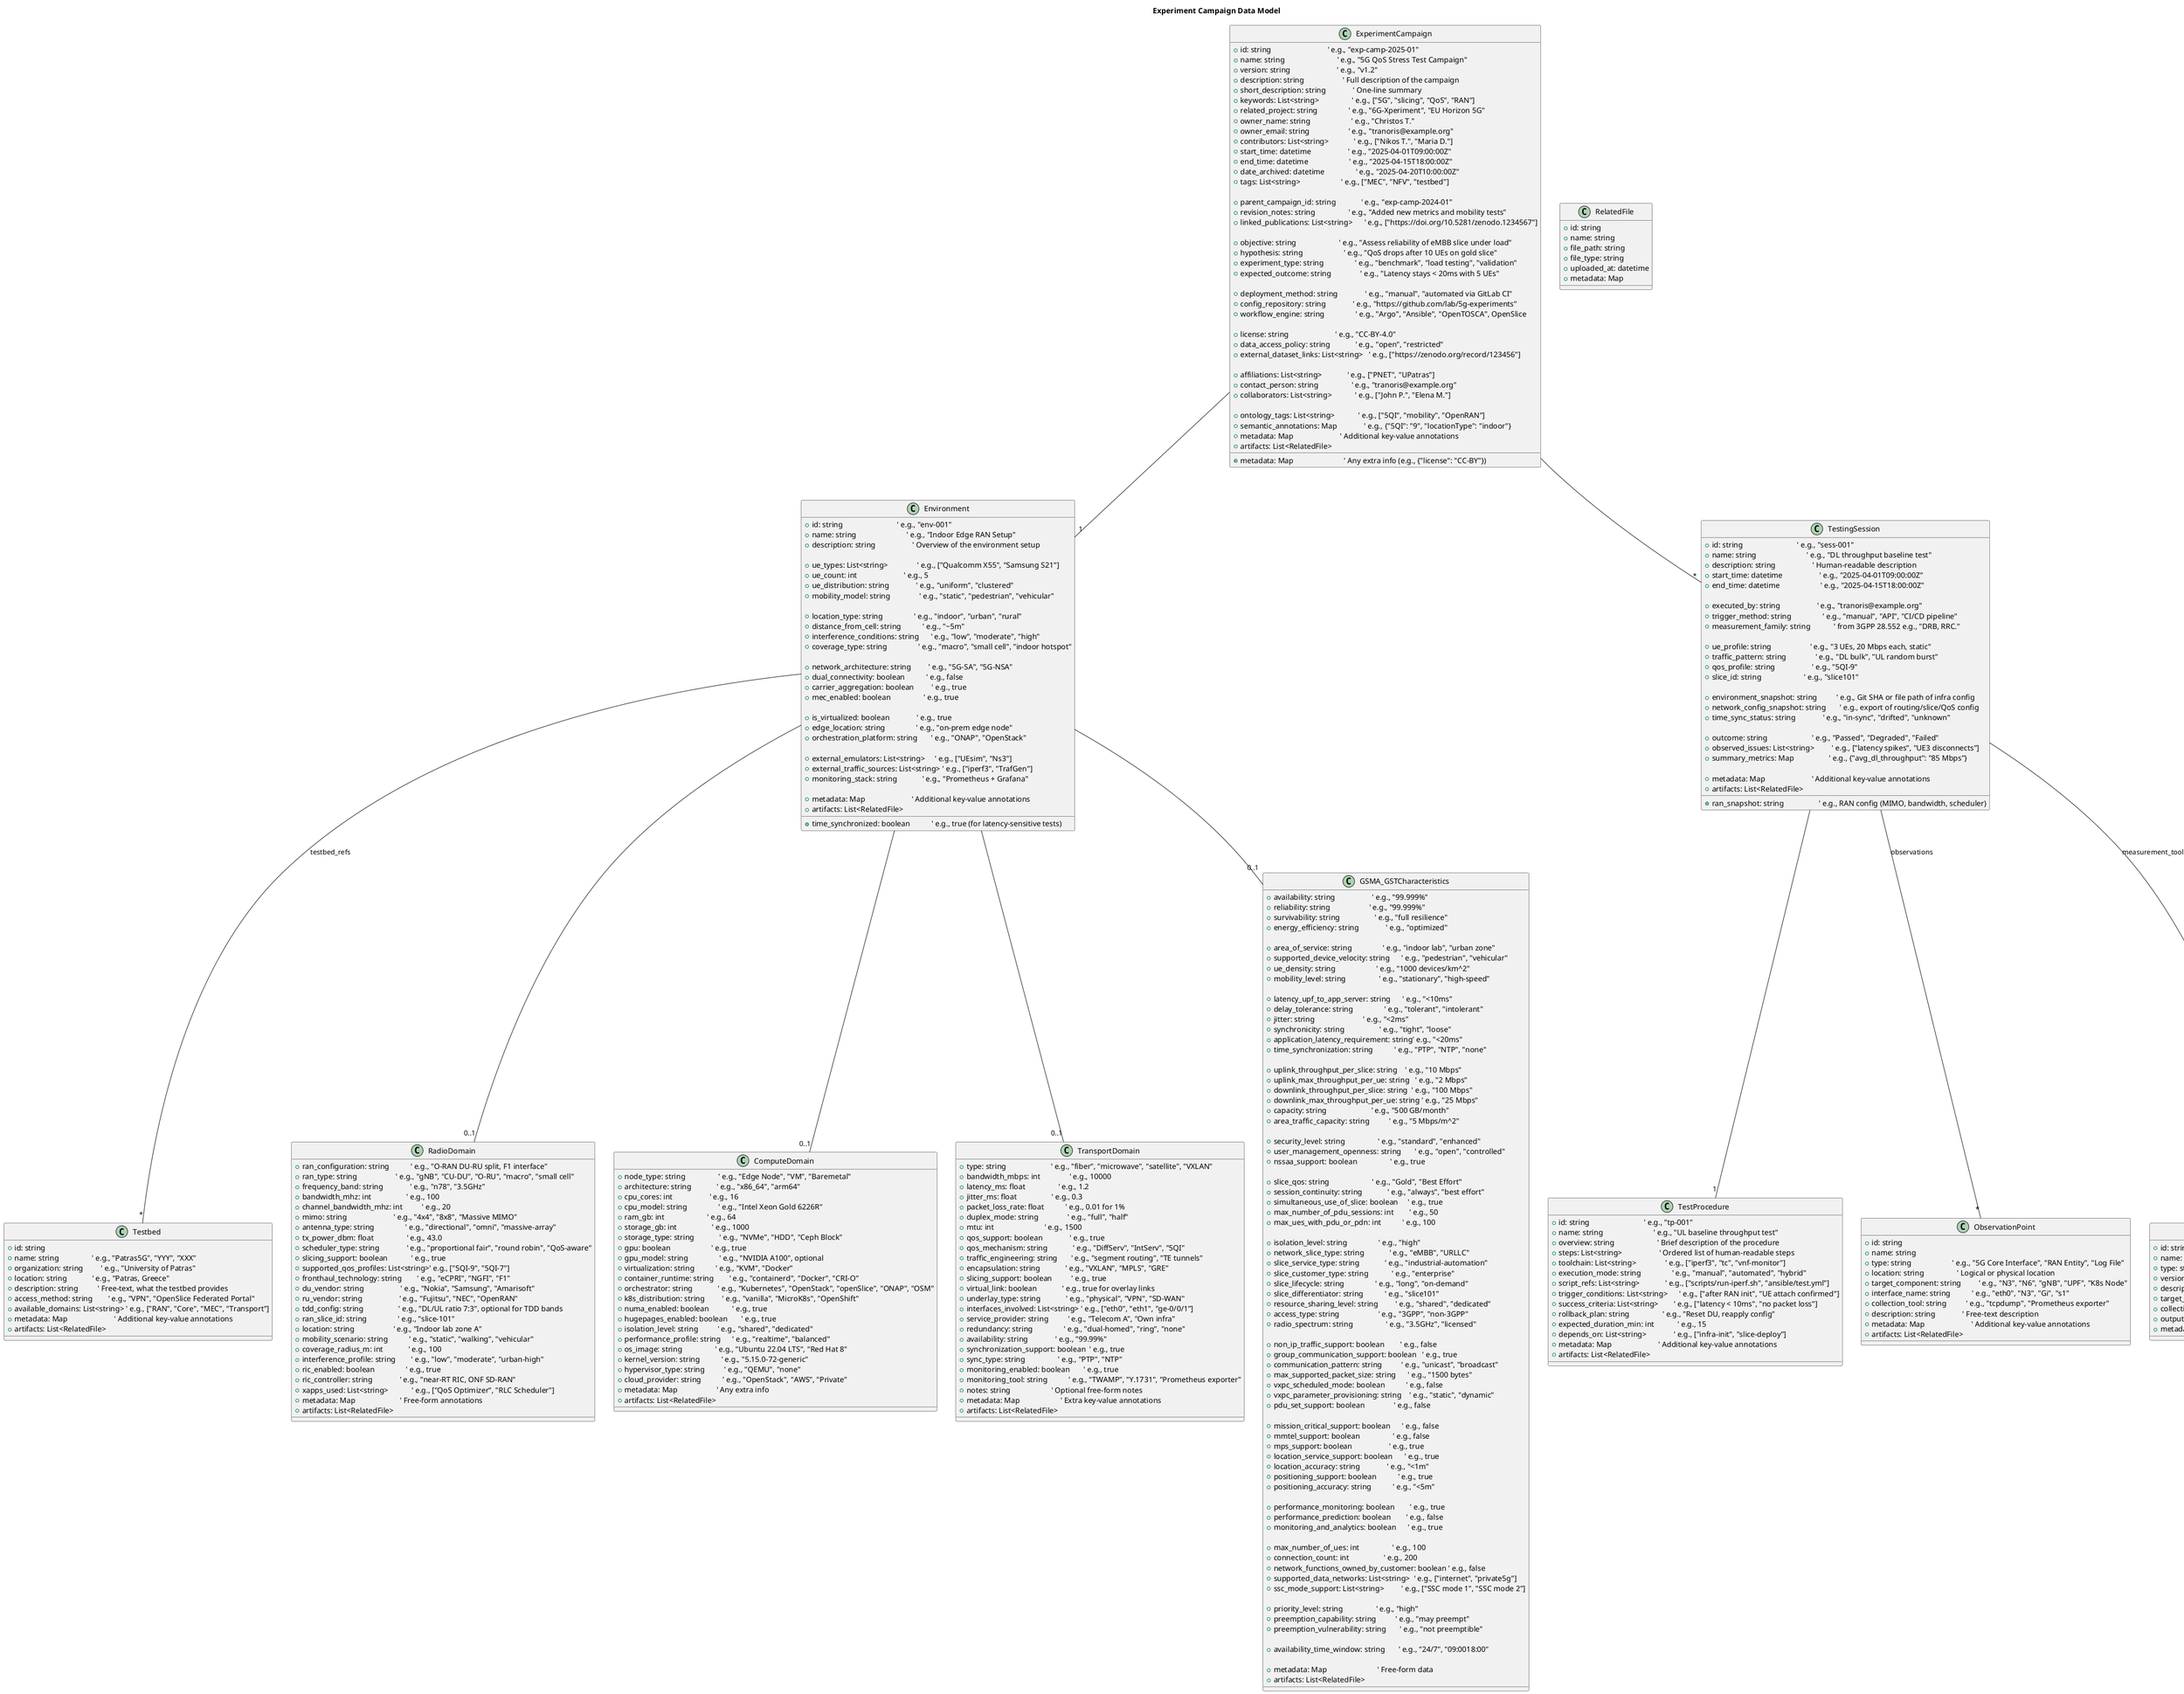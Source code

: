 '*************************************'
'UML Model of an Experiment Campaign Data Model
'Describes metadata related to properly storing and mamaging an experiement on top of 5G/network/cloud testbeds 
'
'Version: 0.1
'License: Apache 2.0
'
'Authors: 
'	Christos Tranoris, Univ. of Patras, GREECE
'
'
'
'*************************************'

@startuml
title Experiment Campaign Data Model


class ExperimentCampaign {
  +id: string                             ' e.g., "exp-camp-2025-01"
  +name: string                           ' e.g., "5G QoS Stress Test Campaign"
  +version: string                        ' e.g., "v1.2"
  +description: string                    ' Full description of the campaign
  +short_description: string              ' One-line summary
  +keywords: List<string>                 ' e.g., ["5G", "slicing", "QoS", "RAN"]
  +related_project: string                ' e.g., "6G-Xperiment", "EU Horizon 5G"
  +owner_name: string                     ' e.g., "Christos T."
  +owner_email: string                    ' e.g., "tranoris@example.org"
  +contributors: List<string>             ' e.g., ["Nikos T.", "Maria D."]
  +start_time: datetime                   ' e.g., "2025-04-01T09:00:00Z"
  +end_time: datetime                     ' e.g., "2025-04-15T18:00:00Z"
  +date_archived: datetime                ' e.g., "2025-04-20T10:00:00Z"
  +tags: List<string>                     ' e.g., ["MEC", "NFV", "testbed"]
  +metadata: Map                          ' Any extra info (e.g., {"license": "CC-BY"})

  '=== Versioning & Lineage ===
  +parent_campaign_id: string             ' e.g., "exp-camp-2024-01"
  +revision_notes: string                 ' e.g., "Added new metrics and mobility tests"
  +linked_publications: List<string>      ' e.g., ["https://doi.org/10.5281/zenodo.1234567"]

  '=== Design Metadata ===
  +objective: string                      ' e.g., "Assess reliability of eMBB slice under load"
  +hypothesis: string                     ' e.g., "QoS drops after 10 UEs on gold slice"
  +experiment_type: string                ' e.g., "benchmark", "load testing", "validation"
  +expected_outcome: string               ' e.g., "Latency stays < 20ms with 5 UEs"

  '=== Orchestration & Automation ===
  +deployment_method: string              ' e.g., "manual", "automated via GitLab CI"
  +config_repository: string              ' e.g., "https://github.com/lab/5g-experiments"
  +workflow_engine: string                ' e.g., "Argo", "Ansible", "OpenTOSCA", OpenSlice

  '=== Licensing & Data Sharing ===
  +license: string                        ' e.g., "CC-BY-4.0"
  +data_access_policy: string             ' e.g., "open", "restricted"
  +external_dataset_links: List<string>   ' e.g., ["https://zenodo.org/record/123456"]

  '=== Collaboration & Ownership ===
  +affiliations: List<string>             ' e.g., ["PNET", "UPatras"]
  +contact_person: string                 ' e.g., "tranoris@example.org"
  +collaborators: List<string>            ' e.g., ["John P.", "Elena M."]

  '=== Semantics & Interoperability ===
  +ontology_tags: List<string>            ' e.g., ["5QI", "mobility", "OpenRAN"]
  +semantic_annotations: Map              ' e.g., {"5QI": "9", "locationType": "indoor"}
  +metadata: Map                        ' Additional key-value annotations
  +artifacts: List<RelatedFile>
}


class Environment {
  +id: string                            ' e.g., "env-001"
  +name: string                          ' e.g., "Indoor Edge RAN Setup"
  +description: string                   ' Overview of the environment setup

  '=== UE Configuration ===
  +ue_types: List<string>               ' e.g., ["Qualcomm X55", "Samsung S21"]
  +ue_count: int                        ' e.g., 5
  +ue_distribution: string              ' e.g., "uniform", "clustered"
  +mobility_model: string               ' e.g., "static", "pedestrian", "vehicular"

  '=== Environmental Constraints ===
  +location_type: string                ' e.g., "indoor", "urban", "rural"
  +distance_from_cell: string           ' e.g., "~5m"
  +interference_conditions: string      ' e.g., "low", "moderate", "high"
  +coverage_type: string                ' e.g., "macro", "small cell", "indoor hotspot"

  '=== Network Modes & Features ===
  +network_architecture: string         ' e.g., "5G-SA", "5G-NSA"
  +dual_connectivity: boolean           ' e.g., false
  +carrier_aggregation: boolean         ' e.g., true
  +mec_enabled: boolean                 ' e.g., true

  '=== Experimentation Features ===
  +is_virtualized: boolean              ' e.g., true
  +edge_location: string                ' e.g., "on-prem edge node"
  +time_synchronized: boolean           ' e.g., true (for latency-sensitive tests)
  +orchestration_platform: string       ' e.g., "ONAP", "OpenStack"

  '=== External Systems ===
  +external_emulators: List<string>     ' e.g., ["UEsim", "Ns3"]
  +external_traffic_sources: List<string> ' e.g., ["iperf3", "TrafGen"]
  +monitoring_stack: string             ' e.g., "Prometheus + Grafana"

  +metadata: Map                        ' Additional key-value annotations
  +artifacts: List<RelatedFile>
}



class Testbed {
  +id: string
  +name: string                 ' e.g., "Patras5G", "YYY", "XXX"
  +organization: string         ' e.g., "University of Patras"
  +location: string             ' e.g., "Patras, Greece"
  +description: string          ' Free-text, what the testbed provides
  +access_method: string        ' e.g., "VPN", "OpenSlice Federated Portal"
  +available_domains: List<string> ' e.g., ["RAN", "Core", "MEC", "Transport"]
  +metadata: Map                        ' Additional key-value annotations
  +artifacts: List<RelatedFile>
}


class RadioDomain {
  +ran_configuration: string           ' e.g., "O-RAN DU-RU split, F1 interface"
  +ran_type: string                    ' e.g., "gNB", "CU-DU", "O-RU", "macro", "small cell"
  +frequency_band: string              ' e.g., "n78", "3.5GHz"
  +bandwidth_mhz: int                  ' e.g., 100
  +channel_bandwidth_mhz: int          ' e.g., 20
  +mimo: string                        ' e.g., "4x4", "8x8", "Massive MIMO"
  +antenna_type: string                ' e.g., "directional", "omni", "massive-array"
  +tx_power_dbm: float                 ' e.g., 43.0
  +scheduler_type: string              ' e.g., "proportional fair", "round robin", "QoS-aware"
  +slicing_support: boolean            ' e.g., true
  +supported_qos_profiles: List<string>' e.g., ["5QI-9", "5QI-7"]
  +fronthaul_technology: string        ' e.g., "eCPRI", "NGFI", "F1"
  +du_vendor: string                   ' e.g., "Nokia", "Samsung", "Amarisoft"
  +ru_vendor: string                   ' e.g., "Fujitsu", "NEC", "OpenRAN"
  +tdd_config: string                  ' e.g., "DL/UL ratio 7:3", optional for TDD bands
  +ran_slice_id: string                ' e.g., "slice-101"
  +location: string                    ' e.g., "Indoor lab zone A"
  +mobility_scenario: string           ' e.g., "static", "walking", "vehicular"
  +coverage_radius_m: int             ' e.g., 100
  +interference_profile: string        ' e.g., "low", "moderate", "urban-high"
  +ric_enabled: boolean                ' e.g., true
  +ric_controller: string              ' e.g., "near-RT RIC, ONF SD-RAN"
  +xapps_used: List<string>            ' e.g., ["QoS Optimizer", "RLC Scheduler"]
  +metadata: Map                       ' Free-form annotations
  +artifacts: List<RelatedFile>
}


class ComputeDomain {
  +node_type: string                 ' e.g., "Edge Node", "VM", "Baremetal"
  +architecture: string             ' e.g., "x86_64", "arm64"
  +cpu_cores: int                   ' e.g., 16
  +cpu_model: string                ' e.g., "Intel Xeon Gold 6226R"
  +ram_gb: int                      ' e.g., 64
  +storage_gb: int                  ' e.g., 1000
  +storage_type: string             ' e.g., "NVMe", "HDD", "Ceph Block"
  +gpu: boolean                     ' e.g., true
  +gpu_model: string                ' e.g., "NVIDIA A100", optional
  +virtualization: string           ' e.g., "KVM", "Docker"
  +container_runtime: string        ' e.g., "containerd", "Docker", "CRI-O"
  +orchestrator: string             ' e.g., "Kubernetes", "OpenStack", "openSlice", "ONAP", "OSM"
  +k8s_distribution: string         ' e.g., "vanilla", "MicroK8s", "OpenShift"
  +numa_enabled: boolean            ' e.g., true
  +hugepages_enabled: boolean       ' e.g., true
  +isolation_level: string          ' e.g., "shared", "dedicated"
  +performance_profile: string      ' e.g., "realtime", "balanced"
  +os_image: string                 ' e.g., "Ubuntu 22.04 LTS", "Red Hat 8"
  +kernel_version: string           ' e.g., "5.15.0-72-generic"
  +hypervisor_type: string          ' e.g., "QEMU", "none"
  +cloud_provider: string           ' e.g., "OpenStack", "AWS", "Private"
  +metadata: Map                    ' Any extra info
  +artifacts: List<RelatedFile>
}


class TransportDomain {
  +type: string                       ' e.g., "fiber", "microwave", "satellite", "VXLAN"
  +bandwidth_mbps: int               ' e.g., 10000
  +latency_ms: float                 ' e.g., 1.2
  +jitter_ms: float                  ' e.g., 0.3
  +packet_loss_rate: float           ' e.g., 0.01 for 1%
  +duplex_mode: string               ' e.g., "full", "half"
  +mtu: int                          ' e.g., 1500
  +qos_support: boolean              ' e.g., true
  +qos_mechanism: string             ' e.g., "DiffServ", "IntServ", "5QI"
  +traffic_engineering: string       ' e.g., "segment routing", "TE tunnels"
  +encapsulation: string             ' e.g., "VXLAN", "MPLS", "GRE"
  +slicing_support: boolean          ' e.g., true
  +virtual_link: boolean             ' e.g., true for overlay links
  +underlay_type: string             ' e.g., "physical", "VPN", "SD-WAN"
  +interfaces_involved: List<string> ' e.g., ["eth0", "eth1", "ge-0/0/1"]
  +service_provider: string          ' e.g., "Telecom A", "Own infra"
  +redundancy: string                ' e.g., "dual-homed", "ring", "none"
  +availability: string              ' e.g., "99.99%"
  +synchronization_support: boolean  ' e.g., true
  +sync_type: string                 ' e.g., "PTP", "NTP"
  +monitoring_enabled: boolean       ' e.g., true
  +monitoring_tool: string           ' e.g., "TWAMP", "Y.1731", "Prometheus exporter"
  +notes: string                     ' Optional free-form notes
  +metadata: Map                     ' Extra key-value annotations
  +artifacts: List<RelatedFile>
}


class GSMA_GSTCharacteristics {

  '=== Availability & Reliability ===
  +availability: string                   ' e.g., "99.999%"
  +reliability: string                    ' e.g., "99.999%"
  +survivability: string                  ' e.g., "full resilience"
  +energy_efficiency: string              ' e.g., "optimized"

  '=== Area, Mobility & Velocity ===
  +area_of_service: string                ' e.g., "indoor lab", "urban zone"
  +supported_device_velocity: string      ' e.g., "pedestrian", "vehicular"
  +ue_density: string                     ' e.g., "1000 devices/km^2"
  +mobility_level: string                 ' e.g., "stationary", "high-speed"

  '=== Latency, Delay, Timing ===
  +latency_upf_to_app_server: string      ' e.g., "<10ms"
  +delay_tolerance: string                ' e.g., "tolerant", "intolerant"
  +jitter: string                         ' e.g., "<2ms"
  +synchronicity: string                  ' e.g., "tight", "loose"
  +application_latency_requirement: string' e.g., "<20ms"
  +time_synchronization: string           ' e.g., "PTP", "NTP", "none"

  '=== Throughput & Capacity ===
  +uplink_throughput_per_slice: string    ' e.g., "10 Mbps"
  +uplink_max_throughput_per_ue: string   ' e.g., "2 Mbps"
  +downlink_throughput_per_slice: string  ' e.g., "100 Mbps"
  +downlink_max_throughput_per_ue: string ' e.g., "25 Mbps"
  +capacity: string                       ' e.g., "500 GB/month"
  +area_traffic_capacity: string          ' e.g., "5 Mbps/m^2"

  '=== Security & Privacy ===
  +security_level: string                 ' e.g., "standard", "enhanced"
  +user_management_openness: string       ' e.g., "open", "controlled"
  +nssaa_support: boolean                 ' e.g., true

  '=== Session & QoS ===
  +slice_qos: string                      ' e.g., "Gold", "Best Effort"
  +session_continuity: string             ' e.g., "always", "best effort"
  +simultaneous_use_of_slice: boolean     ' e.g., true
  +max_number_of_pdu_sessions: int        ' e.g., 50
  +max_ues_with_pdu_or_pdn: int           ' e.g., 100

  '=== Slice Characteristics ===
  +isolation_level: string                ' e.g., "high"
  +network_slice_type: string             ' e.g., "eMBB", "URLLC"
  +slice_service_type: string             ' e.g., "industrial-automation"
  +slice_customer_type: string            ' e.g., "enterprise"
  +slice_lifecycle: string                ' e.g., "long", "on-demand"
  +slice_differentiator: string           ' e.g., "slice101"
  +resource_sharing_level: string         ' e.g., "shared", "dedicated"
  +access_type: string                    ' e.g., "3GPP", "non-3GPP"
  +radio_spectrum: string                 ' e.g., "3.5GHz", "licensed"

  '=== Traffic & Protocol Support ===
  +non_ip_traffic_support: boolean        ' e.g., false
  +group_communication_support: boolean   ' e.g., true
  +communication_pattern: string          ' e.g., "unicast", "broadcast"
  +max_supported_packet_size: string      ' e.g., "1500 bytes"
  +vxpc_scheduled_mode: boolean           ' e.g., false
  +vxpc_parameter_provisioning: string    ' e.g., "static", "dynamic"
  +pdu_set_support: boolean               ' e.g., false

  '=== Application & Service Features ===
  +mission_critical_support: boolean      ' e.g., false
  +mmtel_support: boolean                 ' e.g., false
  +mps_support: boolean                   ' e.g., true
  +location_service_support: boolean      ' e.g., true
  +location_accuracy: string              ' e.g., "<1m"
  +positioning_support: boolean           ' e.g., true
  +positioning_accuracy: string           ' e.g., "<5m"

  '=== Analytics & Monitoring ===
  +performance_monitoring: boolean        ' e.g., true
  +performance_prediction: boolean        ' e.g., false
  +monitoring_and_analytics: boolean      ' e.g., true

  '=== UE & Network Limits ===
  +max_number_of_ues: int                 ' e.g., 100
  +connection_count: int                  ' e.g., 200
  +network_functions_owned_by_customer: boolean ' e.g., false
  +supported_data_networks: List<string>  ' e.g., ["internet", "private5g"]
  +ssc_mode_support: List<string>         ' e.g., ["SSC mode 1", "SSC mode 2"]

  '=== Resource Management ===
  +priority_level: string                 ' e.g., "high"
  +preemption_capability: string          ' e.g., "may preempt"
  +preemption_vulnerability: string       ' e.g., "not preemptible"

  '=== Scheduling & Timing Constraints ===
  +availability_time_window: string       ' e.g., "24/7", "09:0018:00"

  '=== Other / Metadata ===
  +metadata: Map                          ' Free-form data
  +artifacts: List<RelatedFile>
}



class TestingSession {
  +id: string                            ' e.g., "sess-001"
  +name: string                          ' e.g., "DL throughput baseline test"
  +description: string                   ' Human-readable description
  +start_time: datetime                   ' e.g., "2025-04-01T09:00:00Z"
  +end_time: datetime                     ' e.g., "2025-04-15T18:00:00Z"
  
  '=== Execution Details ===
  +executed_by: string                   ' e.g., "tranoris@example.org"
  +trigger_method: string                ' e.g., "manual", "API", "CI/CD pipeline"
  +measurement_family: string            ' from 3GPP 28.552 e.g., "DRB, RRC."

  '=== Session Parameters ===
  +ue_profile: string                    ' e.g., "3 UEs, 20 Mbps each, static"
  +traffic_pattern: string               ' e.g., "DL bulk", "UL random burst"
  +qos_profile: string                   ' e.g., "5QI-9"
  +slice_id: string                      ' e.g., "slice101"

  '=== Test Conditions & Setup ===
  +environment_snapshot: string          ' e.g., Git SHA or file path of infra config
  +network_config_snapshot: string       ' e.g., export of routing/slice/QoS config
  +ran_snapshot: string                  ' e.g., RAN config (MIMO, bandwidth, scheduler)
  +time_sync_status: string              ' e.g., "in-sync", "drifted", "unknown"

  '=== Outcome Summary ===
  +outcome: string                       ' e.g., "Passed", "Degraded", "Failed"
  +observed_issues: List<string>         ' e.g., ["latency spikes", "UE3 disconnects"]
  +summary_metrics: Map                  ' e.g., {"avg_dl_throughput": "85 Mbps"}
  
  +metadata: Map                        ' Additional key-value annotations
  +artifacts: List<RelatedFile>
}


class TestProcedure {
  +id: string                            ' e.g., "tp-001"
  +name: string                          ' e.g., "UL baseline throughput test"
  +overview: string                      ' Brief description of the procedure
  +steps: List<string>                   ' Ordered list of human-readable steps
  +toolchain: List<string>               ' e.g., ["iperf3", "tc", "vnf-monitor"]
  +execution_mode: string                ' e.g., "manual", "automated", "hybrid"
  +script_refs: List<string>             ' e.g., ["scripts/run-iperf.sh", "ansible/test.yml"]
  +trigger_conditions: List<string>      ' e.g., ["after RAN init", "UE attach confirmed"]
  +success_criteria: List<string>        ' e.g., ["latency < 10ms", "no packet loss"]
  +rollback_plan: string                 ' e.g., "Reset DU, reapply config"
  +expected_duration_min: int            ' e.g., 15
  +depends_on: List<string>              ' e.g., ["infra-init", "slice-deploy"]
  +metadata: Map                        ' Additional key-value annotations
  +artifacts: List<RelatedFile>
}


class RelatedFile {
  +id: string
  +name: string
  +file_path: string
  +file_type: string
  +uploaded_at: datetime
  +metadata: Map
}

class ObservationPoint {
  +id: string
  +name: string
  +type: string                     ' e.g., "5G Core Interface", "RAN Entity", "Log File"
  +location: string                 ' Logical or physical location
  +target_component: string         ' e.g., "N3", "N6", "gNB", "UPF", "K8s Node"
  +interface_name: string           ' e.g., "eth0", "N3", "Gi", "s1"
  +collection_tool: string          ' e.g., "tcpdump", "Prometheus exporter"
  +description: string              ' Free-text description
  +metadata: Map                        ' Additional key-value annotations
  +artifacts: List<RelatedFile>
}

class MeasurementTool {
  +id: string
  +name: string                     ' e.g., "iperf3", "tcpdump", "Prometheus"
  +type: string                     ' e.g., "active", "passive", "synthetic", "telemetry"
  +version: string                  ' e.g., "3.11"
  +description: string              ' e.g., "Used for UDP throughput testing"
  +target_layer: string             ' e.g., "network", "application", "radio"
  +collection_mode: string          ' e.g., "inline", "agent-based", "sidecar"
  +output_format: string            ' e.g., "JSON", "CSV", "PCAP", "Prometheus format"
  +metadata: Map
}


ExperimentCampaign -- "1" Environment
ExperimentCampaign  -- "*" TestingSession

Environment  -- "0..1" GSMA_GSTCharacteristics
Environment  -- "0..1" RadioDomain
Environment  -- "0..1" ComputeDomain
Environment  -- "0..1" TransportDomain
Environment -- "*" Testbed : "testbed_refs"

TestingSession  -- "1" TestProcedure
TestingSession  -- "*" ObservationPoint : "observations"
TestingSession  -- "*" MeasurementTool : "measurement_tools"



@enduml
